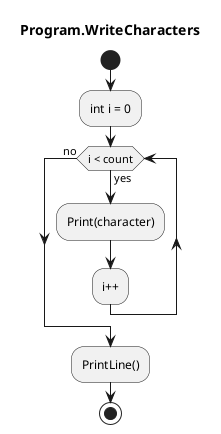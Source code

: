 @startuml Program.WriteCharacters
title Program.WriteCharacters
start
:int i = 0;
while (i < count) is (yes)
    :Print(character);
:i++;
endwhile (no)
:PrintLine();
stop
@enduml

